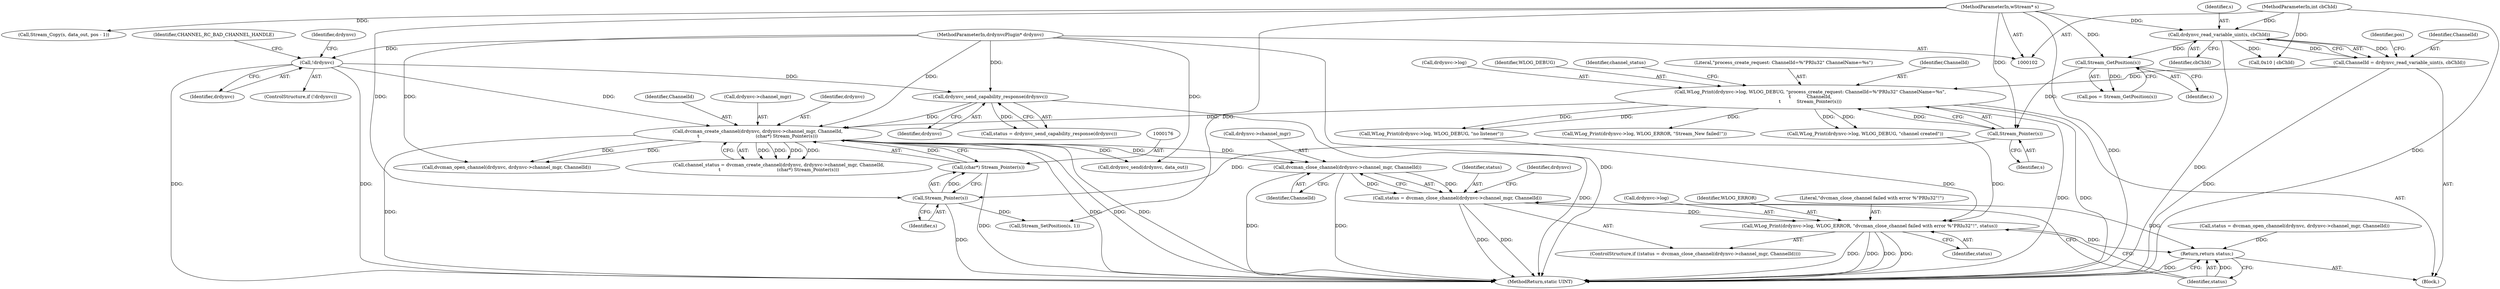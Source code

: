 digraph "0_FreeRDP_baee520e3dd9be6511c45a14c5f5e77784de1471_2@API" {
"1000289" [label="(Call,dvcman_close_channel(drdynvc->channel_mgr, ChannelId))"];
"1000169" [label="(Call,dvcman_create_channel(drdynvc, drdynvc->channel_mgr, ChannelId,\n\t                                       (char*) Stream_Pointer(s)))"];
"1000114" [label="(Call,!drdynvc)"];
"1000103" [label="(MethodParameterIn,drdynvcPlugin* drdynvc)"];
"1000133" [label="(Call,drdynvc_send_capability_response(drdynvc))"];
"1000158" [label="(Call,WLog_Print(drdynvc->log, WLOG_DEBUG, \"process_create_request: ChannelId=%\"PRIu32\" ChannelName=%s\",\n\t           ChannelId,\n\t           Stream_Pointer(s)))"];
"1000149" [label="(Call,ChannelId = drdynvc_read_variable_uint(s, cbChId))"];
"1000151" [label="(Call,drdynvc_read_variable_uint(s, cbChId))"];
"1000106" [label="(MethodParameterIn,wStream* s)"];
"1000105" [label="(MethodParameterIn,int cbChId)"];
"1000165" [label="(Call,Stream_Pointer(s))"];
"1000156" [label="(Call,Stream_GetPosition(s))"];
"1000175" [label="(Call,(char*) Stream_Pointer(s))"];
"1000177" [label="(Call,Stream_Pointer(s))"];
"1000287" [label="(Call,status = dvcman_close_channel(drdynvc->channel_mgr, ChannelId))"];
"1000294" [label="(Call,WLog_Print(drdynvc->log, WLOG_ERROR, \"dvcman_close_channel failed with error %\"PRIu32\"!\", status))"];
"1000301" [label="(Return,return status;)"];
"1000166" [label="(Identifier,s)"];
"1000175" [label="(Call,(char*) Stream_Pointer(s))"];
"1000287" [label="(Call,status = dvcman_close_channel(drdynvc->channel_mgr, ChannelId))"];
"1000151" [label="(Call,drdynvc_read_variable_uint(s, cbChId))"];
"1000177" [label="(Call,Stream_Pointer(s))"];
"1000294" [label="(Call,WLog_Print(drdynvc->log, WLOG_ERROR, \"dvcman_close_channel failed with error %\"PRIu32\"!\", status))"];
"1000167" [label="(Call,channel_status = dvcman_create_channel(drdynvc, drdynvc->channel_mgr, ChannelId,\n\t                                       (char*) Stream_Pointer(s)))"];
"1000303" [label="(MethodReturn,static UINT)"];
"1000155" [label="(Identifier,pos)"];
"1000206" [label="(Call,Stream_Copy(s, data_out, pos - 1))"];
"1000117" [label="(Identifier,CHANNEL_RC_BAD_CHANNEL_HANDLE)"];
"1000157" [label="(Identifier,s)"];
"1000171" [label="(Call,drdynvc->channel_mgr)"];
"1000301" [label="(Return,return status;)"];
"1000295" [label="(Call,drdynvc->log)"];
"1000165" [label="(Call,Stream_Pointer(s))"];
"1000286" [label="(ControlStructure,if ((status = dvcman_close_channel(drdynvc->channel_mgr, ChannelId))))"];
"1000113" [label="(ControlStructure,if (!drdynvc))"];
"1000190" [label="(Call,WLog_Print(drdynvc->log, WLOG_ERROR, \"Stream_New failed!\"))"];
"1000156" [label="(Call,Stream_GetPosition(s))"];
"1000164" [label="(Identifier,ChannelId)"];
"1000290" [label="(Call,drdynvc->channel_mgr)"];
"1000169" [label="(Call,dvcman_create_channel(drdynvc, drdynvc->channel_mgr, ChannelId,\n\t                                       (char*) Stream_Pointer(s)))"];
"1000289" [label="(Call,dvcman_close_channel(drdynvc->channel_mgr, ChannelId))"];
"1000203" [label="(Call,Stream_SetPosition(s, 1))"];
"1000200" [label="(Call,0x10 | cbChId)"];
"1000298" [label="(Identifier,WLOG_ERROR)"];
"1000299" [label="(Literal,\"dvcman_close_channel failed with error %\"PRIu32\"!\")"];
"1000217" [label="(Call,WLog_Print(drdynvc->log, WLOG_DEBUG, \"channel created\"))"];
"1000133" [label="(Call,drdynvc_send_capability_response(drdynvc))"];
"1000153" [label="(Identifier,cbChId)"];
"1000178" [label="(Identifier,s)"];
"1000131" [label="(Call,status = drdynvc_send_capability_response(drdynvc))"];
"1000107" [label="(Block,)"];
"1000159" [label="(Call,drdynvc->log)"];
"1000300" [label="(Identifier,status)"];
"1000162" [label="(Identifier,WLOG_DEBUG)"];
"1000266" [label="(Call,status = dvcman_open_channel(drdynvc, drdynvc->channel_mgr, ChannelId))"];
"1000293" [label="(Identifier,ChannelId)"];
"1000168" [label="(Identifier,channel_status)"];
"1000103" [label="(MethodParameterIn,drdynvcPlugin* drdynvc)"];
"1000163" [label="(Literal,\"process_create_request: ChannelId=%\"PRIu32\" ChannelName=%s\")"];
"1000106" [label="(MethodParameterIn,wStream* s)"];
"1000228" [label="(Call,WLog_Print(drdynvc->log, WLOG_DEBUG, \"no listener\"))"];
"1000149" [label="(Call,ChannelId = drdynvc_read_variable_uint(s, cbChId))"];
"1000241" [label="(Call,drdynvc_send(drdynvc, data_out))"];
"1000115" [label="(Identifier,drdynvc)"];
"1000268" [label="(Call,dvcman_open_channel(drdynvc, drdynvc->channel_mgr, ChannelId))"];
"1000154" [label="(Call,pos = Stream_GetPosition(s))"];
"1000134" [label="(Identifier,drdynvc)"];
"1000288" [label="(Identifier,status)"];
"1000170" [label="(Identifier,drdynvc)"];
"1000174" [label="(Identifier,ChannelId)"];
"1000114" [label="(Call,!drdynvc)"];
"1000152" [label="(Identifier,s)"];
"1000150" [label="(Identifier,ChannelId)"];
"1000105" [label="(MethodParameterIn,int cbChId)"];
"1000158" [label="(Call,WLog_Print(drdynvc->log, WLOG_DEBUG, \"process_create_request: ChannelId=%\"PRIu32\" ChannelName=%s\",\n\t           ChannelId,\n\t           Stream_Pointer(s)))"];
"1000121" [label="(Identifier,drdynvc)"];
"1000302" [label="(Identifier,status)"];
"1000296" [label="(Identifier,drdynvc)"];
"1000289" -> "1000287"  [label="AST: "];
"1000289" -> "1000293"  [label="CFG: "];
"1000290" -> "1000289"  [label="AST: "];
"1000293" -> "1000289"  [label="AST: "];
"1000287" -> "1000289"  [label="CFG: "];
"1000289" -> "1000303"  [label="DDG: "];
"1000289" -> "1000303"  [label="DDG: "];
"1000289" -> "1000287"  [label="DDG: "];
"1000289" -> "1000287"  [label="DDG: "];
"1000169" -> "1000289"  [label="DDG: "];
"1000169" -> "1000289"  [label="DDG: "];
"1000169" -> "1000167"  [label="AST: "];
"1000169" -> "1000175"  [label="CFG: "];
"1000170" -> "1000169"  [label="AST: "];
"1000171" -> "1000169"  [label="AST: "];
"1000174" -> "1000169"  [label="AST: "];
"1000175" -> "1000169"  [label="AST: "];
"1000167" -> "1000169"  [label="CFG: "];
"1000169" -> "1000303"  [label="DDG: "];
"1000169" -> "1000303"  [label="DDG: "];
"1000169" -> "1000303"  [label="DDG: "];
"1000169" -> "1000303"  [label="DDG: "];
"1000169" -> "1000167"  [label="DDG: "];
"1000169" -> "1000167"  [label="DDG: "];
"1000169" -> "1000167"  [label="DDG: "];
"1000169" -> "1000167"  [label="DDG: "];
"1000114" -> "1000169"  [label="DDG: "];
"1000133" -> "1000169"  [label="DDG: "];
"1000103" -> "1000169"  [label="DDG: "];
"1000158" -> "1000169"  [label="DDG: "];
"1000175" -> "1000169"  [label="DDG: "];
"1000169" -> "1000241"  [label="DDG: "];
"1000169" -> "1000268"  [label="DDG: "];
"1000169" -> "1000268"  [label="DDG: "];
"1000114" -> "1000113"  [label="AST: "];
"1000114" -> "1000115"  [label="CFG: "];
"1000115" -> "1000114"  [label="AST: "];
"1000117" -> "1000114"  [label="CFG: "];
"1000121" -> "1000114"  [label="CFG: "];
"1000114" -> "1000303"  [label="DDG: "];
"1000114" -> "1000303"  [label="DDG: "];
"1000103" -> "1000114"  [label="DDG: "];
"1000114" -> "1000133"  [label="DDG: "];
"1000103" -> "1000102"  [label="AST: "];
"1000103" -> "1000303"  [label="DDG: "];
"1000103" -> "1000133"  [label="DDG: "];
"1000103" -> "1000241"  [label="DDG: "];
"1000103" -> "1000268"  [label="DDG: "];
"1000133" -> "1000131"  [label="AST: "];
"1000133" -> "1000134"  [label="CFG: "];
"1000134" -> "1000133"  [label="AST: "];
"1000131" -> "1000133"  [label="CFG: "];
"1000133" -> "1000303"  [label="DDG: "];
"1000133" -> "1000131"  [label="DDG: "];
"1000158" -> "1000107"  [label="AST: "];
"1000158" -> "1000165"  [label="CFG: "];
"1000159" -> "1000158"  [label="AST: "];
"1000162" -> "1000158"  [label="AST: "];
"1000163" -> "1000158"  [label="AST: "];
"1000164" -> "1000158"  [label="AST: "];
"1000165" -> "1000158"  [label="AST: "];
"1000168" -> "1000158"  [label="CFG: "];
"1000158" -> "1000303"  [label="DDG: "];
"1000158" -> "1000303"  [label="DDG: "];
"1000149" -> "1000158"  [label="DDG: "];
"1000165" -> "1000158"  [label="DDG: "];
"1000158" -> "1000190"  [label="DDG: "];
"1000158" -> "1000217"  [label="DDG: "];
"1000158" -> "1000217"  [label="DDG: "];
"1000158" -> "1000228"  [label="DDG: "];
"1000158" -> "1000228"  [label="DDG: "];
"1000149" -> "1000107"  [label="AST: "];
"1000149" -> "1000151"  [label="CFG: "];
"1000150" -> "1000149"  [label="AST: "];
"1000151" -> "1000149"  [label="AST: "];
"1000155" -> "1000149"  [label="CFG: "];
"1000149" -> "1000303"  [label="DDG: "];
"1000151" -> "1000149"  [label="DDG: "];
"1000151" -> "1000149"  [label="DDG: "];
"1000151" -> "1000153"  [label="CFG: "];
"1000152" -> "1000151"  [label="AST: "];
"1000153" -> "1000151"  [label="AST: "];
"1000151" -> "1000303"  [label="DDG: "];
"1000106" -> "1000151"  [label="DDG: "];
"1000105" -> "1000151"  [label="DDG: "];
"1000151" -> "1000156"  [label="DDG: "];
"1000151" -> "1000200"  [label="DDG: "];
"1000106" -> "1000102"  [label="AST: "];
"1000106" -> "1000303"  [label="DDG: "];
"1000106" -> "1000156"  [label="DDG: "];
"1000106" -> "1000165"  [label="DDG: "];
"1000106" -> "1000177"  [label="DDG: "];
"1000106" -> "1000203"  [label="DDG: "];
"1000106" -> "1000206"  [label="DDG: "];
"1000105" -> "1000102"  [label="AST: "];
"1000105" -> "1000303"  [label="DDG: "];
"1000105" -> "1000200"  [label="DDG: "];
"1000165" -> "1000166"  [label="CFG: "];
"1000166" -> "1000165"  [label="AST: "];
"1000156" -> "1000165"  [label="DDG: "];
"1000165" -> "1000177"  [label="DDG: "];
"1000156" -> "1000154"  [label="AST: "];
"1000156" -> "1000157"  [label="CFG: "];
"1000157" -> "1000156"  [label="AST: "];
"1000154" -> "1000156"  [label="CFG: "];
"1000156" -> "1000154"  [label="DDG: "];
"1000175" -> "1000177"  [label="CFG: "];
"1000176" -> "1000175"  [label="AST: "];
"1000177" -> "1000175"  [label="AST: "];
"1000175" -> "1000303"  [label="DDG: "];
"1000177" -> "1000175"  [label="DDG: "];
"1000177" -> "1000178"  [label="CFG: "];
"1000178" -> "1000177"  [label="AST: "];
"1000177" -> "1000303"  [label="DDG: "];
"1000177" -> "1000203"  [label="DDG: "];
"1000287" -> "1000286"  [label="AST: "];
"1000288" -> "1000287"  [label="AST: "];
"1000296" -> "1000287"  [label="CFG: "];
"1000302" -> "1000287"  [label="CFG: "];
"1000287" -> "1000303"  [label="DDG: "];
"1000287" -> "1000303"  [label="DDG: "];
"1000287" -> "1000294"  [label="DDG: "];
"1000287" -> "1000301"  [label="DDG: "];
"1000294" -> "1000286"  [label="AST: "];
"1000294" -> "1000300"  [label="CFG: "];
"1000295" -> "1000294"  [label="AST: "];
"1000298" -> "1000294"  [label="AST: "];
"1000299" -> "1000294"  [label="AST: "];
"1000300" -> "1000294"  [label="AST: "];
"1000302" -> "1000294"  [label="CFG: "];
"1000294" -> "1000303"  [label="DDG: "];
"1000294" -> "1000303"  [label="DDG: "];
"1000294" -> "1000303"  [label="DDG: "];
"1000294" -> "1000303"  [label="DDG: "];
"1000228" -> "1000294"  [label="DDG: "];
"1000217" -> "1000294"  [label="DDG: "];
"1000294" -> "1000301"  [label="DDG: "];
"1000301" -> "1000107"  [label="AST: "];
"1000301" -> "1000302"  [label="CFG: "];
"1000302" -> "1000301"  [label="AST: "];
"1000303" -> "1000301"  [label="CFG: "];
"1000301" -> "1000303"  [label="DDG: "];
"1000302" -> "1000301"  [label="DDG: "];
"1000266" -> "1000301"  [label="DDG: "];
}
